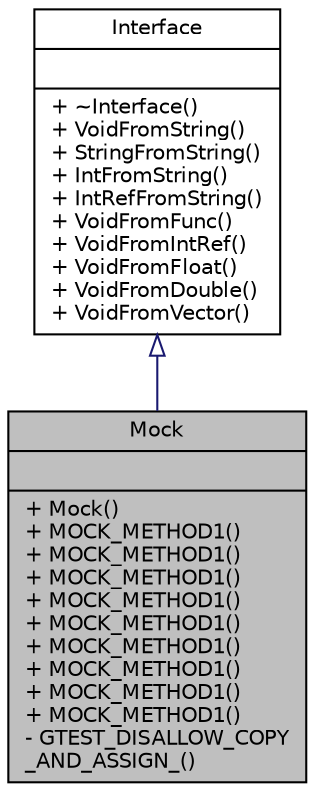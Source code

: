digraph "Mock"
{
 // INTERACTIVE_SVG=YES
 // LATEX_PDF_SIZE
  edge [fontname="Helvetica",fontsize="10",labelfontname="Helvetica",labelfontsize="10"];
  node [fontname="Helvetica",fontsize="10",shape=record];
  Node1 [label="{Mock\n||+ Mock()\l+ MOCK_METHOD1()\l+ MOCK_METHOD1()\l+ MOCK_METHOD1()\l+ MOCK_METHOD1()\l+ MOCK_METHOD1()\l+ MOCK_METHOD1()\l+ MOCK_METHOD1()\l+ MOCK_METHOD1()\l+ MOCK_METHOD1()\l- GTEST_DISALLOW_COPY\l_AND_ASSIGN_()\l}",height=0.2,width=0.4,color="black", fillcolor="grey75", style="filled", fontcolor="black",tooltip=" "];
  Node2 -> Node1 [dir="back",color="midnightblue",fontsize="10",style="solid",arrowtail="onormal",fontname="Helvetica"];
  Node2 [label="{Interface\n||+ ~Interface()\l+ VoidFromString()\l+ StringFromString()\l+ IntFromString()\l+ IntRefFromString()\l+ VoidFromFunc()\l+ VoidFromIntRef()\l+ VoidFromFloat()\l+ VoidFromDouble()\l+ VoidFromVector()\l}",height=0.2,width=0.4,color="black", fillcolor="white", style="filled",URL="$de/d95/class_interface.html",tooltip=" "];
}
